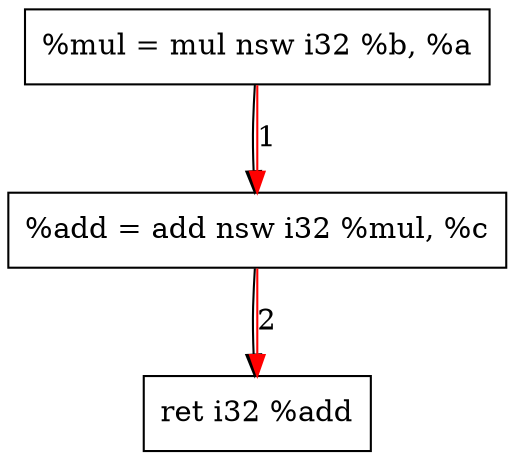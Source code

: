 digraph "CDFG for'func' function" {
	Node0x55cb07e1c4d0[shape=record, label="  %mul = mul nsw i32 %b, %a"]
	Node0x55cb07e1c560[shape=record, label="  %add = add nsw i32 %mul, %c"]
	Node0x55cb07e1c458[shape=record, label="  ret i32 %add"]
	Node0x55cb07e1c4d0 -> Node0x55cb07e1c560
	Node0x55cb07e1c560 -> Node0x55cb07e1c458
edge [color=red]
	Node0x55cb07e1c4d0 -> Node0x55cb07e1c560[label="1"]
	Node0x55cb07e1c560 -> Node0x55cb07e1c458[label="2"]
}
